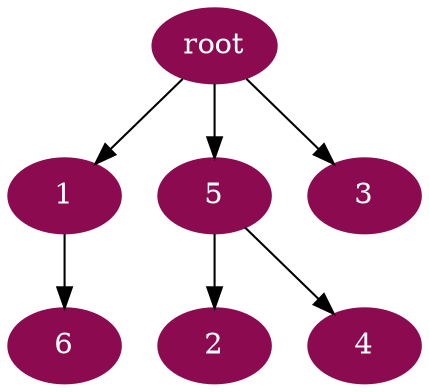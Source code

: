 digraph G {
node [color=deeppink4, style=filled, fontcolor=white];
"root" -> 1;
5 -> 2;
"root" -> 3;
5 -> 4;
"root" -> 5;
1 -> 6;
}
